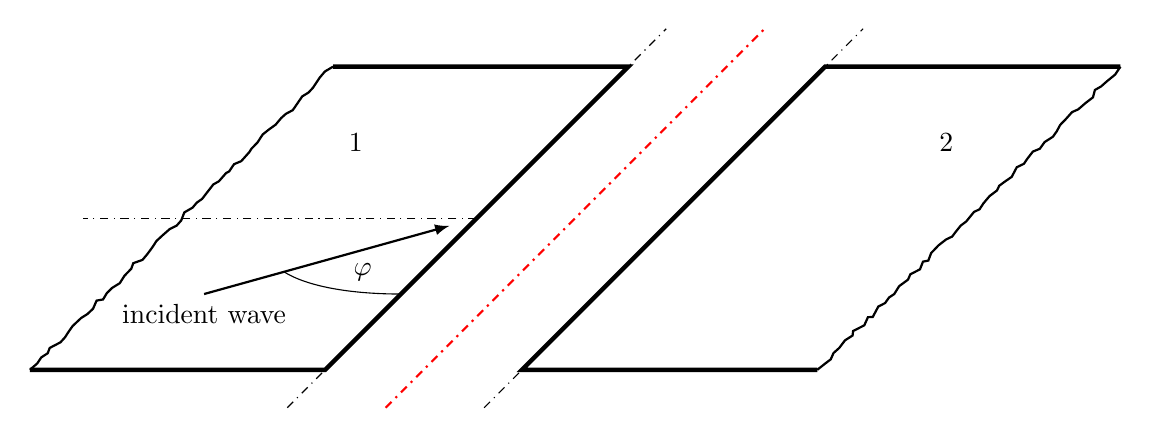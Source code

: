 ﻿\begin{tikzpicture}[>=latex,scale=2.5,thick]
\draw[thin,dashdotted] (0.5,0,2.5) -- (0.5,0,-2.5);
\draw[ultra thick](2,0,2) -- (0.5,0,2) -- (0.5,0,-2) -- (2,0,-2);
\draw[decorate,decoration={random steps,amplitude=0.3mm,segment length=1mm}](2,0,2) -- (2,0,-2);
\node at (1.5,0,-1) {2};
\begin{scope}[rotate around z=180]
	\draw[thin,dashdotted] (0.5,0,2.5) -- (0.5,0,-2.5);
	\draw[ultra thick](2,0,2) -- (0.5,0,2) -- (0.5,0,-2) -- (2,0,-2);
	\draw[decorate,decoration={random steps,amplitude=0.3mm,segment length=1mm}](2,0,2) -- (2,0,-2);
	\node at (1.5,0,-1) {1};
\end{scope}
\draw[thin,dashdotted] (-0.5,0,0) -- +(-2,0,0);
\draw[<-] (-0.6,0,0.1) -- +(-0.9,0,0.9) node[below]{incident wave};
\draw[rotate around x=-90,thin](-0.5,-1,0) arc (270:225:1) node[pos=0.4,above right]{$\varphi$};
\begin{scope}[red]
\draw[dashdotted] (0,0,2.5) -- (0,0,-2.5);
\end{scope}
\end{tikzpicture}